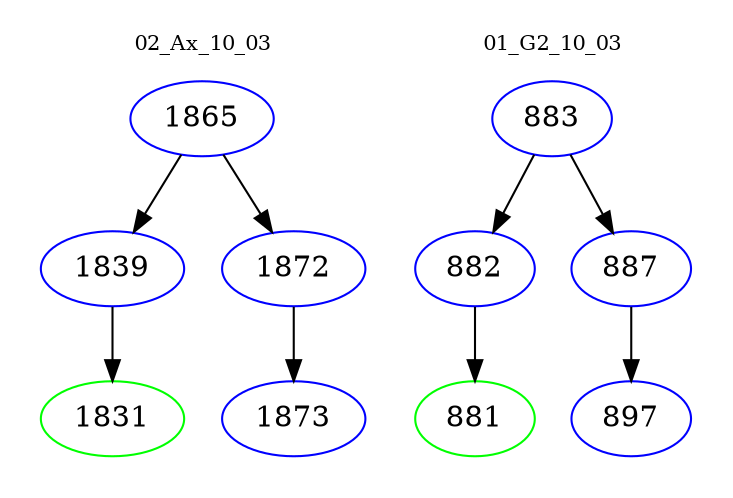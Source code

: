 digraph{
subgraph cluster_0 {
color = white
label = "02_Ax_10_03";
fontsize=10;
T0_1865 [label="1865", color="blue"]
T0_1865 -> T0_1839 [color="black"]
T0_1839 [label="1839", color="blue"]
T0_1839 -> T0_1831 [color="black"]
T0_1831 [label="1831", color="green"]
T0_1865 -> T0_1872 [color="black"]
T0_1872 [label="1872", color="blue"]
T0_1872 -> T0_1873 [color="black"]
T0_1873 [label="1873", color="blue"]
}
subgraph cluster_1 {
color = white
label = "01_G2_10_03";
fontsize=10;
T1_883 [label="883", color="blue"]
T1_883 -> T1_882 [color="black"]
T1_882 [label="882", color="blue"]
T1_882 -> T1_881 [color="black"]
T1_881 [label="881", color="green"]
T1_883 -> T1_887 [color="black"]
T1_887 [label="887", color="blue"]
T1_887 -> T1_897 [color="black"]
T1_897 [label="897", color="blue"]
}
}
